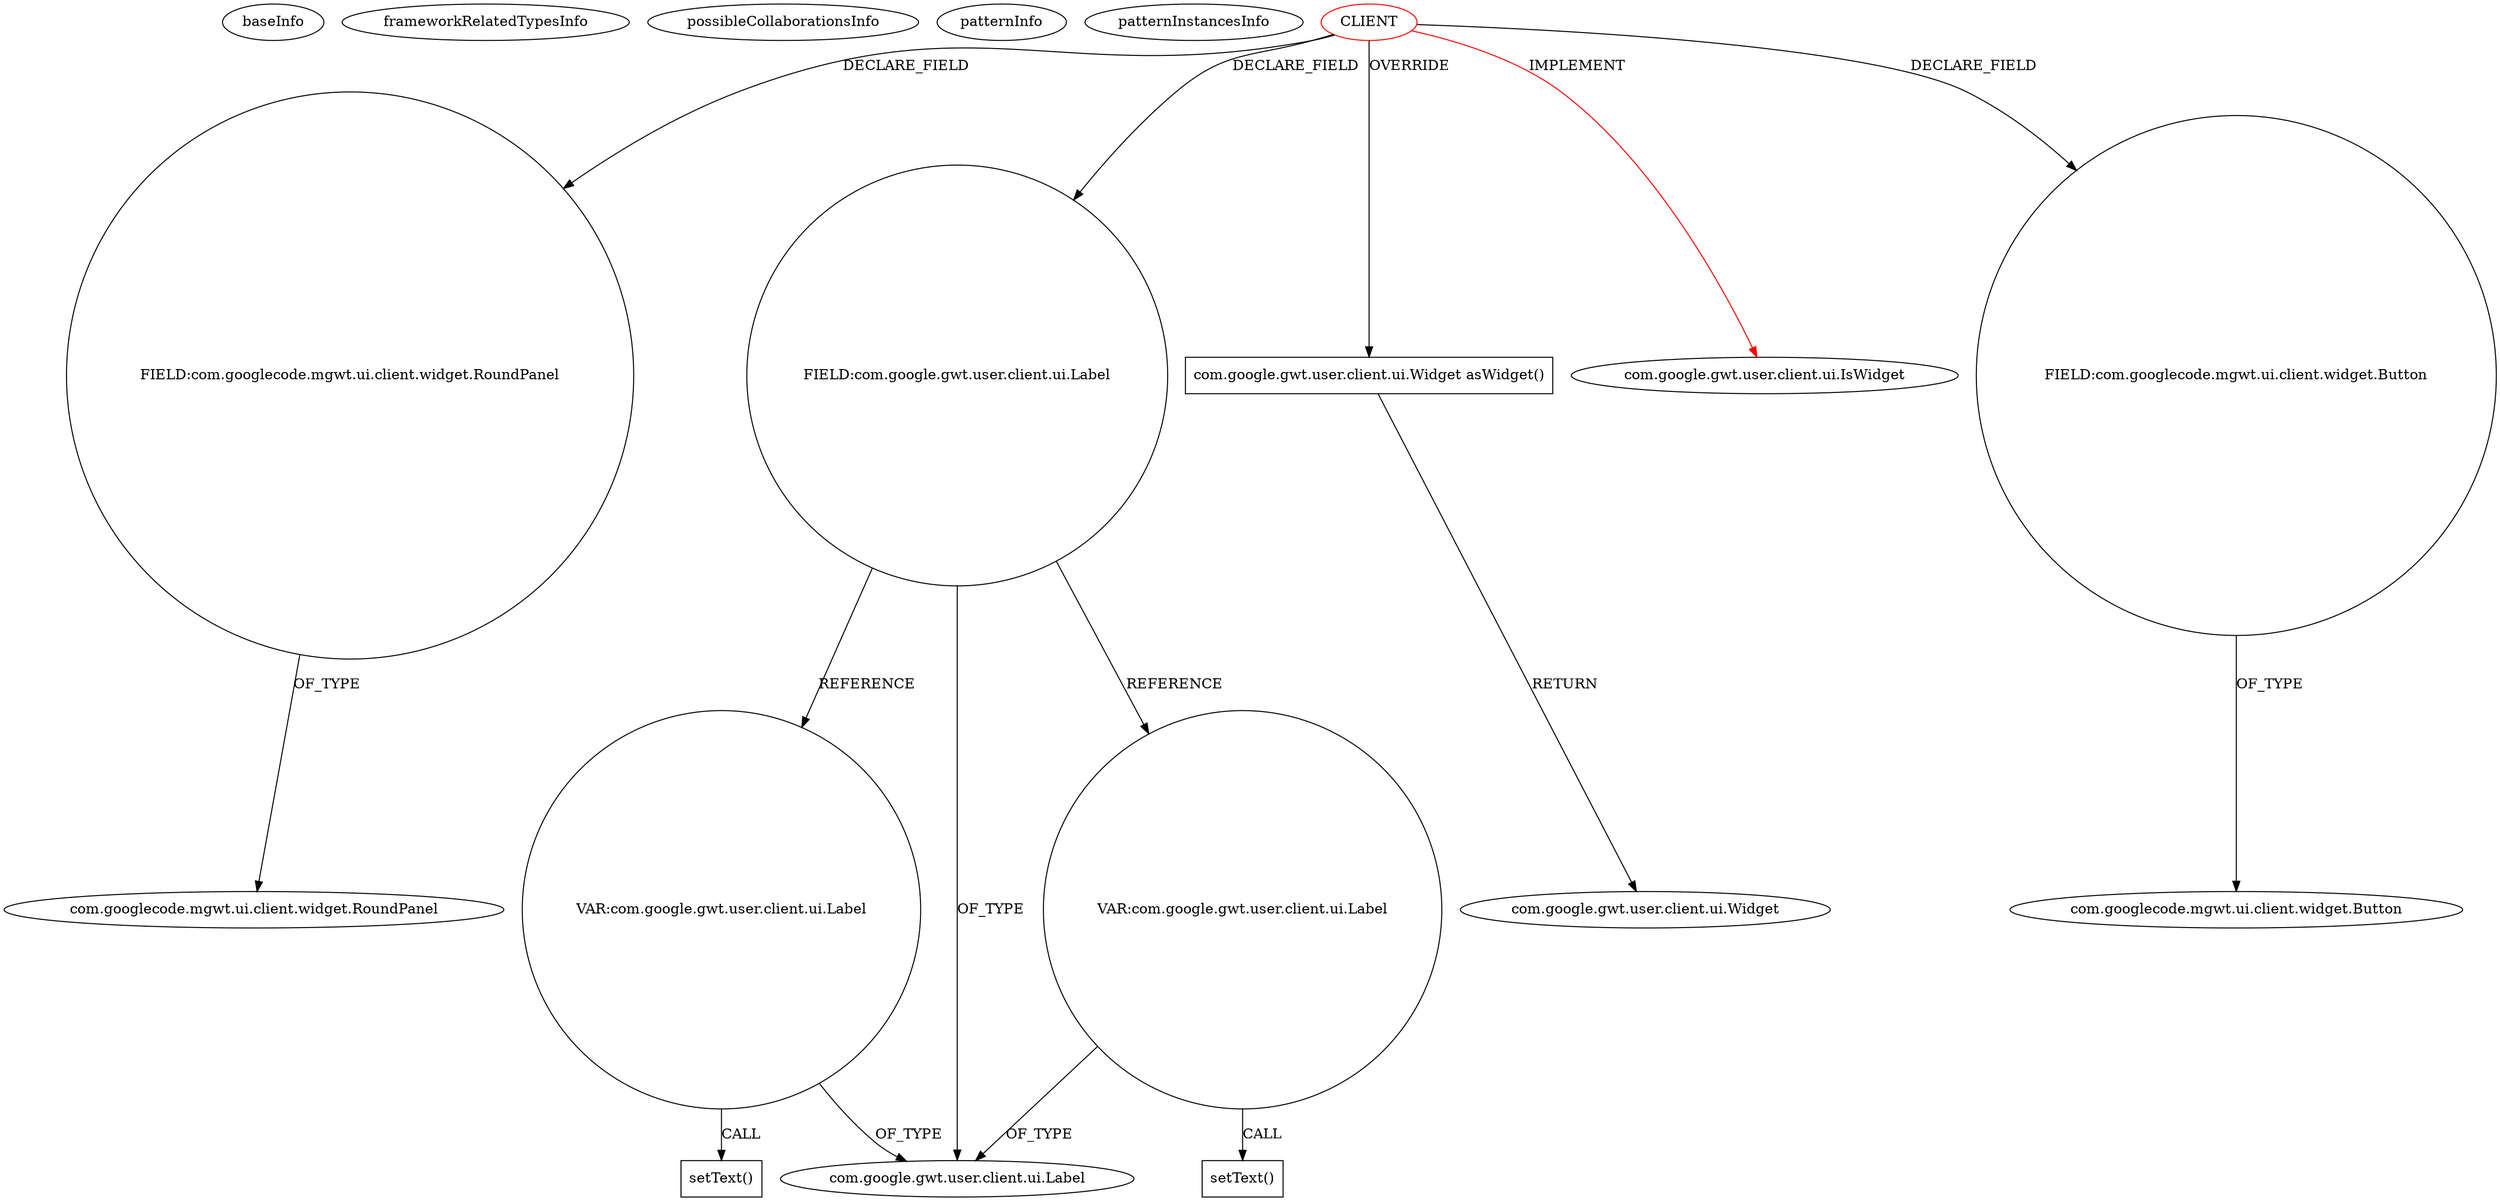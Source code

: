 digraph {
baseInfo[graphId=2029,category="pattern",isAnonymous=false,possibleRelation=false]
frameworkRelatedTypesInfo[0="com.google.gwt.user.client.ui.IsWidget"]
possibleCollaborationsInfo[]
patternInfo[frequency=2.0,patternRootClient=0]
patternInstancesInfo[0="rjdkolb-jozijug_phonegapdemo~/rjdkolb-jozijug_phonegapdemo/jozijug_phonegapdemo-master/src/main/java/org/openrap/jozijug/mgwtphonegap/client/activities/gps/VerifyGPSViewGwtImpl.java~VerifyGPSViewGwtImpl~4399",1="rjdkolb-jozijug_phonegapdemo~/rjdkolb-jozijug_phonegapdemo/jozijug_phonegapdemo-master/src/main/java/org/openrap/jozijug/mgwtphonegap/client/activities/compass/VerifyCompassViewGwtImpl.java~VerifyCompassViewGwtImpl~4387"]
8[label="com.googlecode.mgwt.ui.client.widget.RoundPanel",vertexType="FRAMEWORK_CLASS_TYPE",isFrameworkType=false]
7[label="FIELD:com.googlecode.mgwt.ui.client.widget.RoundPanel",vertexType="FIELD_DECLARATION",isFrameworkType=false,shape=circle]
0[label="CLIENT",vertexType="ROOT_CLIENT_CLASS_DECLARATION",isFrameworkType=false,color=red]
5[label="FIELD:com.google.gwt.user.client.ui.Label",vertexType="FIELD_DECLARATION",isFrameworkType=false,shape=circle]
14[label="VAR:com.google.gwt.user.client.ui.Label",vertexType="VARIABLE_EXPRESION",isFrameworkType=false,shape=circle]
20[label="VAR:com.google.gwt.user.client.ui.Label",vertexType="VARIABLE_EXPRESION",isFrameworkType=false,shape=circle]
9[label="com.google.gwt.user.client.ui.Widget asWidget()",vertexType="OVERRIDING_METHOD_DECLARATION",isFrameworkType=false,shape=box]
15[label="setText()",vertexType="INSIDE_CALL",isFrameworkType=false,shape=box]
21[label="setText()",vertexType="INSIDE_CALL",isFrameworkType=false,shape=box]
1[label="com.google.gwt.user.client.ui.IsWidget",vertexType="FRAMEWORK_INTERFACE_TYPE",isFrameworkType=false]
3[label="FIELD:com.googlecode.mgwt.ui.client.widget.Button",vertexType="FIELD_DECLARATION",isFrameworkType=false,shape=circle]
4[label="com.googlecode.mgwt.ui.client.widget.Button",vertexType="FRAMEWORK_CLASS_TYPE",isFrameworkType=false]
6[label="com.google.gwt.user.client.ui.Label",vertexType="FRAMEWORK_CLASS_TYPE",isFrameworkType=false]
10[label="com.google.gwt.user.client.ui.Widget",vertexType="FRAMEWORK_CLASS_TYPE",isFrameworkType=false]
0->9[label="OVERRIDE"]
5->20[label="REFERENCE"]
0->3[label="DECLARE_FIELD"]
20->21[label="CALL"]
5->14[label="REFERENCE"]
5->6[label="OF_TYPE"]
9->10[label="RETURN"]
20->6[label="OF_TYPE"]
7->8[label="OF_TYPE"]
0->7[label="DECLARE_FIELD"]
14->15[label="CALL"]
3->4[label="OF_TYPE"]
14->6[label="OF_TYPE"]
0->5[label="DECLARE_FIELD"]
0->1[label="IMPLEMENT",color=red]
}
